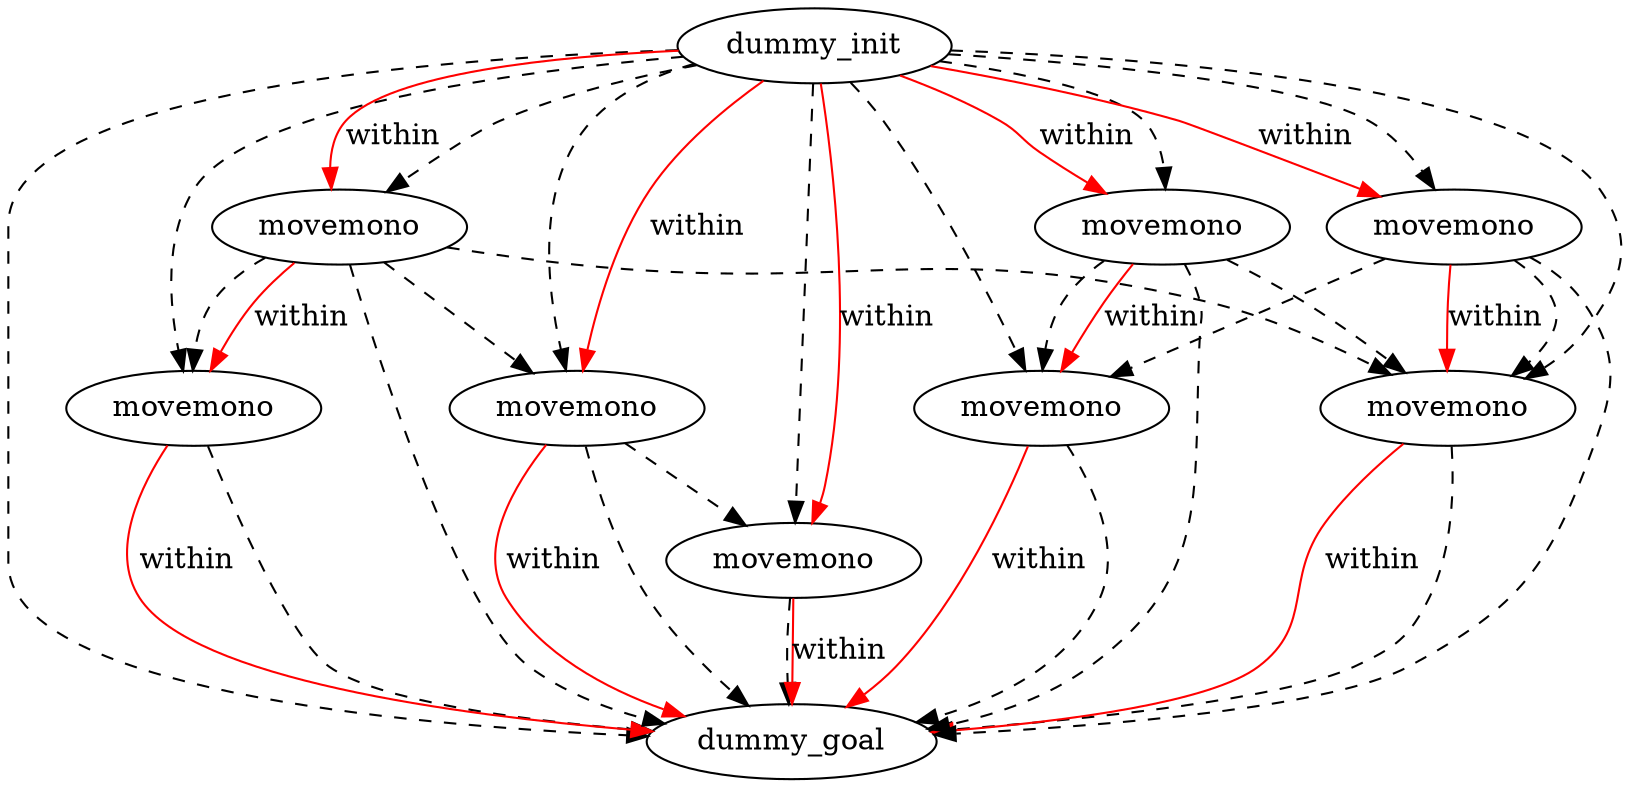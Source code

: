 digraph {
	"14e10a5c-4418-fa9f-54aa-cbf59af85739" [label=dummy_init]
	"cd3f4b74-820c-e735-edde-9b9209f3482c" [label=dummy_goal]
	"2b4ef902-8c14-0fcb-b300-de6c2334be63" [label=movemono]
	"7f6bc57f-e6c2-8c42-a8de-070695f82162" [label=movemono]
	"dbc190c8-e20f-e330-c4fd-37030b2f0b11" [label=movemono]
	"5787c5d9-d80b-9403-a795-4914d3495d93" [label=movemono]
	"3170616d-6766-8298-e431-55ae493c34c2" [label=movemono]
	"3fa2d88f-6d19-75dd-95ea-aec994311fa6" [label=movemono]
	"ba2c9328-33b8-3b12-d308-5165e737114e" [label=movemono]
	"92a1940c-d9a6-b89c-3734-e0c57b9b8dc1" [label=movemono]
	"14e10a5c-4418-fa9f-54aa-cbf59af85739" -> "cd3f4b74-820c-e735-edde-9b9209f3482c" [color=black style=dashed]
	"ba2c9328-33b8-3b12-d308-5165e737114e" -> "3fa2d88f-6d19-75dd-95ea-aec994311fa6" [color=black style=dashed]
	"14e10a5c-4418-fa9f-54aa-cbf59af85739" -> "7f6bc57f-e6c2-8c42-a8de-070695f82162" [color=black style=dashed]
	"3fa2d88f-6d19-75dd-95ea-aec994311fa6" -> "cd3f4b74-820c-e735-edde-9b9209f3482c" [color=black style=dashed]
	"14e10a5c-4418-fa9f-54aa-cbf59af85739" -> "3170616d-6766-8298-e431-55ae493c34c2" [color=black style=dashed]
	"14e10a5c-4418-fa9f-54aa-cbf59af85739" -> "ba2c9328-33b8-3b12-d308-5165e737114e" [color=black style=dashed]
	"ba2c9328-33b8-3b12-d308-5165e737114e" -> "cd3f4b74-820c-e735-edde-9b9209f3482c" [color=black style=dashed]
	"14e10a5c-4418-fa9f-54aa-cbf59af85739" -> "3fa2d88f-6d19-75dd-95ea-aec994311fa6" [color=black style=dashed]
	"3170616d-6766-8298-e431-55ae493c34c2" -> "cd3f4b74-820c-e735-edde-9b9209f3482c" [color=black style=dashed]
	"7f6bc57f-e6c2-8c42-a8de-070695f82162" -> "cd3f4b74-820c-e735-edde-9b9209f3482c" [color=black style=dashed]
	"92a1940c-d9a6-b89c-3734-e0c57b9b8dc1" -> "2b4ef902-8c14-0fcb-b300-de6c2334be63" [color=black style=dashed]
	"dbc190c8-e20f-e330-c4fd-37030b2f0b11" -> "5787c5d9-d80b-9403-a795-4914d3495d93" [color=black style=dashed]
	"dbc190c8-e20f-e330-c4fd-37030b2f0b11" -> "2b4ef902-8c14-0fcb-b300-de6c2334be63" [color=black style=dashed]
	"14e10a5c-4418-fa9f-54aa-cbf59af85739" -> "5787c5d9-d80b-9403-a795-4914d3495d93" [color=black style=dashed]
	"14e10a5c-4418-fa9f-54aa-cbf59af85739" -> "92a1940c-d9a6-b89c-3734-e0c57b9b8dc1" [color=black style=dashed]
	"14e10a5c-4418-fa9f-54aa-cbf59af85739" -> "dbc190c8-e20f-e330-c4fd-37030b2f0b11" [color=black style=dashed]
	"14e10a5c-4418-fa9f-54aa-cbf59af85739" -> "2b4ef902-8c14-0fcb-b300-de6c2334be63" [color=black style=dashed]
	"92a1940c-d9a6-b89c-3734-e0c57b9b8dc1" -> "3fa2d88f-6d19-75dd-95ea-aec994311fa6" [color=black style=dashed]
	"ba2c9328-33b8-3b12-d308-5165e737114e" -> "2b4ef902-8c14-0fcb-b300-de6c2334be63" [color=black style=dashed]
	"dbc190c8-e20f-e330-c4fd-37030b2f0b11" -> "7f6bc57f-e6c2-8c42-a8de-070695f82162" [color=black style=dashed]
	"5787c5d9-d80b-9403-a795-4914d3495d93" -> "3170616d-6766-8298-e431-55ae493c34c2" [color=black style=dashed]
	"5787c5d9-d80b-9403-a795-4914d3495d93" -> "cd3f4b74-820c-e735-edde-9b9209f3482c" [color=black style=dashed]
	"92a1940c-d9a6-b89c-3734-e0c57b9b8dc1" -> "cd3f4b74-820c-e735-edde-9b9209f3482c" [color=black style=dashed]
	"2b4ef902-8c14-0fcb-b300-de6c2334be63" -> "cd3f4b74-820c-e735-edde-9b9209f3482c" [color=black style=dashed]
	"dbc190c8-e20f-e330-c4fd-37030b2f0b11" -> "cd3f4b74-820c-e735-edde-9b9209f3482c" [color=black style=dashed]
	"ba2c9328-33b8-3b12-d308-5165e737114e" -> "3fa2d88f-6d19-75dd-95ea-aec994311fa6" [label=within color=red]
	"3170616d-6766-8298-e431-55ae493c34c2" -> "cd3f4b74-820c-e735-edde-9b9209f3482c" [label=within color=red]
	"14e10a5c-4418-fa9f-54aa-cbf59af85739" -> "ba2c9328-33b8-3b12-d308-5165e737114e" [label=within color=red]
	"7f6bc57f-e6c2-8c42-a8de-070695f82162" -> "cd3f4b74-820c-e735-edde-9b9209f3482c" [label=within color=red]
	"dbc190c8-e20f-e330-c4fd-37030b2f0b11" -> "7f6bc57f-e6c2-8c42-a8de-070695f82162" [label=within color=red]
	"14e10a5c-4418-fa9f-54aa-cbf59af85739" -> "3170616d-6766-8298-e431-55ae493c34c2" [label=within color=red]
	"14e10a5c-4418-fa9f-54aa-cbf59af85739" -> "5787c5d9-d80b-9403-a795-4914d3495d93" [label=within color=red]
	"5787c5d9-d80b-9403-a795-4914d3495d93" -> "cd3f4b74-820c-e735-edde-9b9209f3482c" [label=within color=red]
	"3fa2d88f-6d19-75dd-95ea-aec994311fa6" -> "cd3f4b74-820c-e735-edde-9b9209f3482c" [label=within color=red]
	"14e10a5c-4418-fa9f-54aa-cbf59af85739" -> "dbc190c8-e20f-e330-c4fd-37030b2f0b11" [label=within color=red]
	"2b4ef902-8c14-0fcb-b300-de6c2334be63" -> "cd3f4b74-820c-e735-edde-9b9209f3482c" [label=within color=red]
	"14e10a5c-4418-fa9f-54aa-cbf59af85739" -> "92a1940c-d9a6-b89c-3734-e0c57b9b8dc1" [label=within color=red]
	"92a1940c-d9a6-b89c-3734-e0c57b9b8dc1" -> "2b4ef902-8c14-0fcb-b300-de6c2334be63" [label=within color=red]
}
